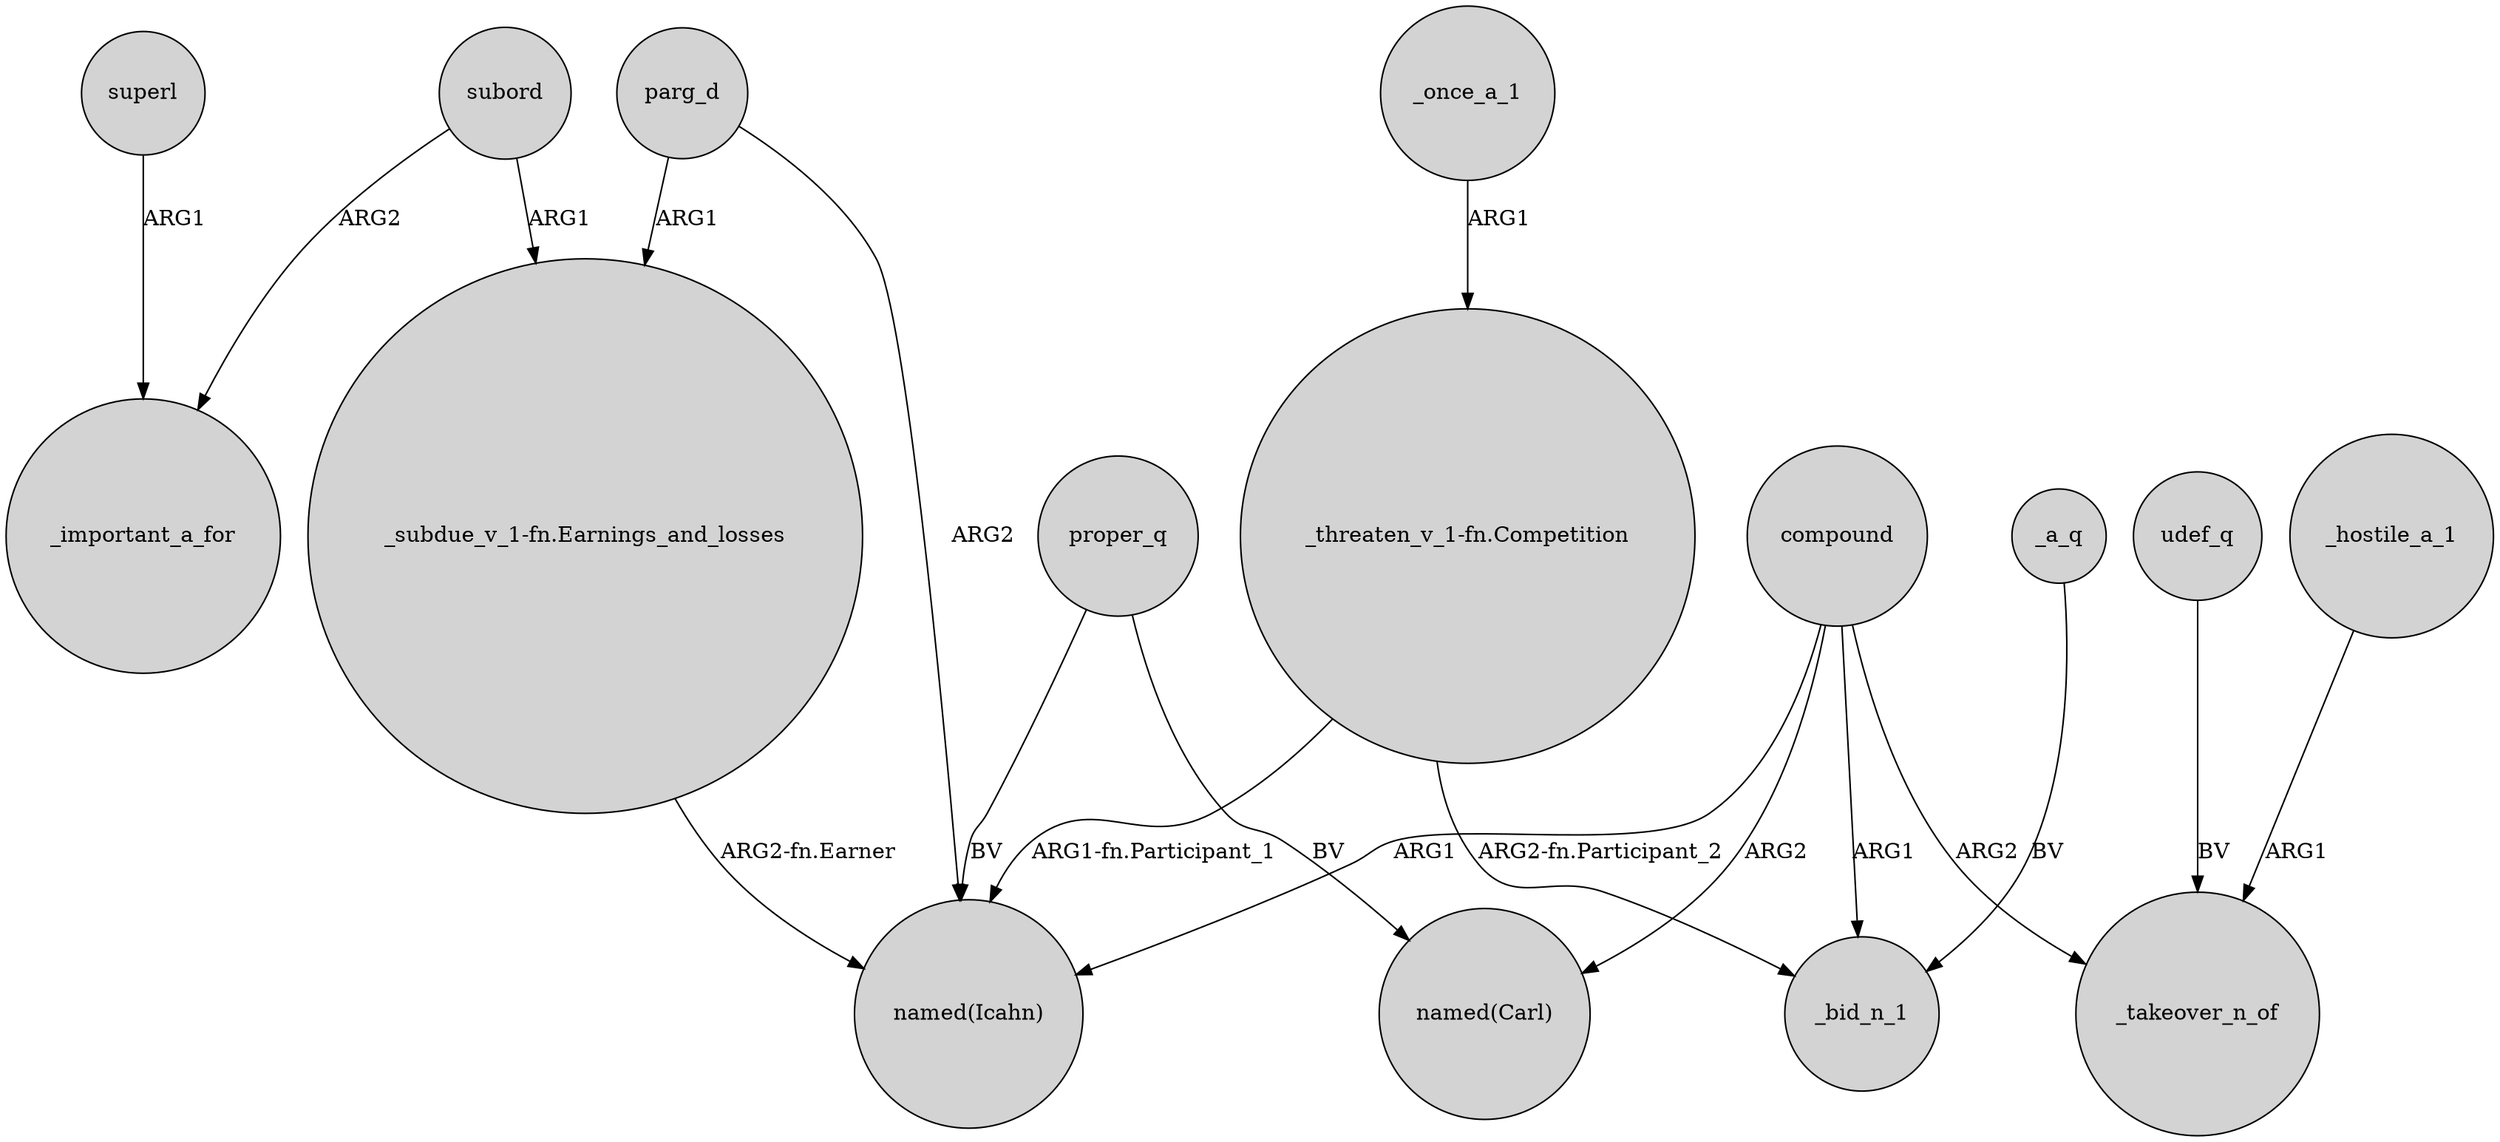 digraph {
	node [shape=circle style=filled]
	"_subdue_v_1-fn.Earnings_and_losses" -> "named(Icahn)" [label="ARG2-fn.Earner"]
	subord -> "_subdue_v_1-fn.Earnings_and_losses" [label=ARG1]
	parg_d -> "named(Icahn)" [label=ARG2]
	parg_d -> "_subdue_v_1-fn.Earnings_and_losses" [label=ARG1]
	compound -> "named(Carl)" [label=ARG2]
	_once_a_1 -> "_threaten_v_1-fn.Competition" [label=ARG1]
	compound -> "named(Icahn)" [label=ARG1]
	_a_q -> _bid_n_1 [label=BV]
	compound -> _takeover_n_of [label=ARG2]
	udef_q -> _takeover_n_of [label=BV]
	proper_q -> "named(Carl)" [label=BV]
	_hostile_a_1 -> _takeover_n_of [label=ARG1]
	"_threaten_v_1-fn.Competition" -> _bid_n_1 [label="ARG2-fn.Participant_2"]
	proper_q -> "named(Icahn)" [label=BV]
	superl -> _important_a_for [label=ARG1]
	compound -> _bid_n_1 [label=ARG1]
	subord -> _important_a_for [label=ARG2]
	"_threaten_v_1-fn.Competition" -> "named(Icahn)" [label="ARG1-fn.Participant_1"]
}
